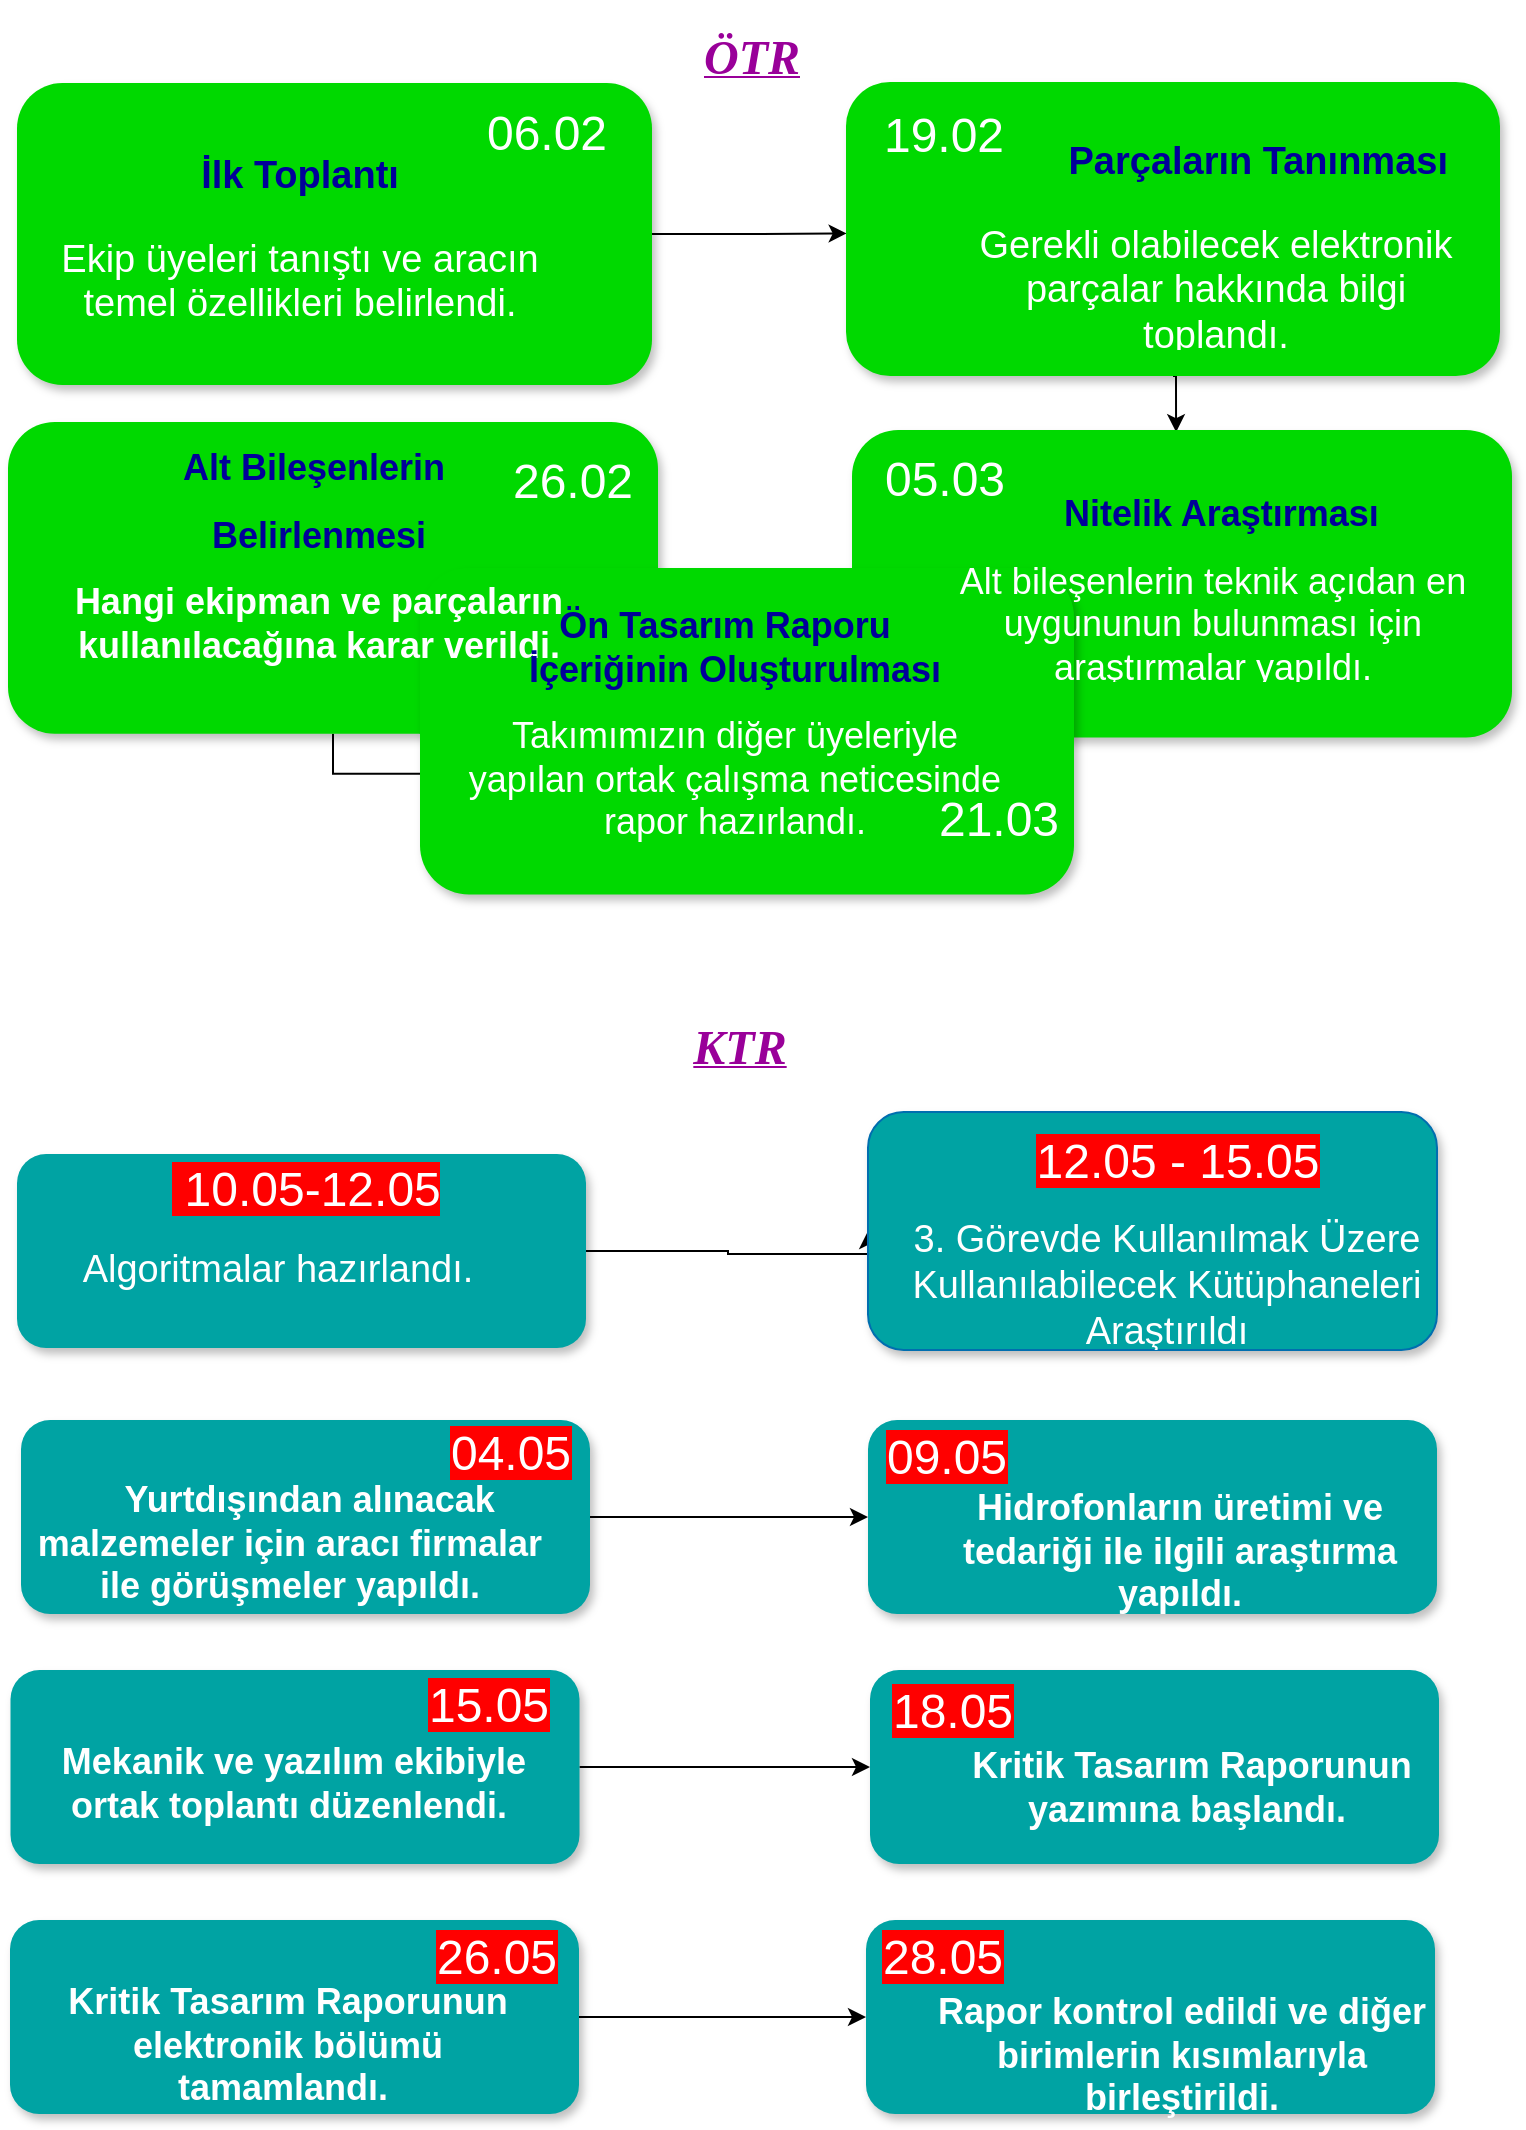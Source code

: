 <mxfile version="14.7.6" type="github">
  <diagram name="Page-1" id="fbcf5db9-b524-4cd4-e4f3-379dc89c3999">
    <mxGraphModel dx="2650" dy="807" grid="0" gridSize="10" guides="0" tooltips="1" connect="1" arrows="1" fold="1" page="1" pageScale="1" pageWidth="850" pageHeight="1100" background="none" math="0" shadow="0">
      <root>
        <mxCell id="0" />
        <mxCell id="1" parent="0" />
        <mxCell id="T_IrZNJ4jwdqQeyAai1--99" style="edgeStyle=orthogonalEdgeStyle;rounded=0;orthogonalLoop=1;jettySize=auto;html=1;exitX=1;exitY=0.5;exitDx=0;exitDy=0;entryX=0.001;entryY=0.515;entryDx=0;entryDy=0;entryPerimeter=0;fontSize=9;fontColor=#FFFFFF;" parent="1" source="T_IrZNJ4jwdqQeyAai1--28" target="T_IrZNJ4jwdqQeyAai1--38" edge="1">
          <mxGeometry relative="1" as="geometry" />
        </mxCell>
        <mxCell id="T_IrZNJ4jwdqQeyAai1--28" value="" style="rounded=1;whiteSpace=wrap;html=1;strokeColor=none;strokeWidth=1;fontSize=13;fontColor=#FFFFFF;align=center;gradientColor=none;gradientDirection=east;verticalAlign=top;shadow=1;fillColor=#00D900;" parent="1" vertex="1">
          <mxGeometry x="-779.5" y="45.5" width="317.5" height="151" as="geometry" />
        </mxCell>
        <mxCell id="T_IrZNJ4jwdqQeyAai1--29" value="&lt;font style=&quot;font-size: 24px&quot;&gt;06.02&lt;/font&gt;" style="text;html=1;strokeColor=none;fillColor=none;align=center;verticalAlign=middle;whiteSpace=wrap;fontSize=30;fontColor=#FFFFFF;" parent="1" vertex="1">
          <mxGeometry x="-540" y="44" width="51" height="47" as="geometry" />
        </mxCell>
        <mxCell id="T_IrZNJ4jwdqQeyAai1--33" value="&lt;h1 style=&quot;font-size: 19px&quot;&gt;&lt;font color=&quot;#000099&quot; style=&quot;font-size: 19px&quot;&gt;İlk Toplantı&lt;/font&gt;&lt;/h1&gt;&lt;p style=&quot;font-size: 19px&quot;&gt;&lt;font style=&quot;font-size: 19px&quot;&gt;Ekip üyeleri tanıştı ve aracın temel özellikleri belirlendi.&lt;/font&gt;&lt;/p&gt;" style="text;html=1;spacing=5;spacingTop=-20;whiteSpace=wrap;overflow=hidden;strokeColor=none;strokeWidth=4;fillColor=none;gradientColor=#007FFF;fontSize=9;fontColor=#FFFFFF;align=center;" parent="1" vertex="1">
          <mxGeometry x="-765" y="78" width="254" height="101" as="geometry" />
        </mxCell>
        <mxCell id="T_IrZNJ4jwdqQeyAai1--105" style="edgeStyle=orthogonalEdgeStyle;rounded=0;orthogonalLoop=1;jettySize=auto;html=1;exitX=0.5;exitY=1;exitDx=0;exitDy=0;entryX=0.491;entryY=0.007;entryDx=0;entryDy=0;entryPerimeter=0;fontSize=9;fontColor=#FFFFFF;" parent="1" source="T_IrZNJ4jwdqQeyAai1--38" target="T_IrZNJ4jwdqQeyAai1--39" edge="1">
          <mxGeometry relative="1" as="geometry" />
        </mxCell>
        <mxCell id="T_IrZNJ4jwdqQeyAai1--38" value="" style="rounded=1;whiteSpace=wrap;html=1;strokeColor=none;strokeWidth=1;fontSize=13;fontColor=#FFFFFF;align=center;gradientColor=none;gradientDirection=east;verticalAlign=top;shadow=1;fillColor=#00D900;" parent="1" vertex="1">
          <mxGeometry x="-365" y="45" width="327" height="147" as="geometry" />
        </mxCell>
        <mxCell id="T_IrZNJ4jwdqQeyAai1--107" style="edgeStyle=orthogonalEdgeStyle;rounded=0;orthogonalLoop=1;jettySize=auto;html=1;exitX=0;exitY=0.5;exitDx=0;exitDy=0;entryX=1.006;entryY=0.52;entryDx=0;entryDy=0;entryPerimeter=0;fontSize=9;fontColor=#FFFFFF;" parent="1" source="T_IrZNJ4jwdqQeyAai1--39" target="T_IrZNJ4jwdqQeyAai1--40" edge="1">
          <mxGeometry relative="1" as="geometry" />
        </mxCell>
        <mxCell id="T_IrZNJ4jwdqQeyAai1--39" value="" style="rounded=1;whiteSpace=wrap;html=1;strokeColor=none;strokeWidth=1;fontSize=13;fontColor=#FFFFFF;align=center;gradientColor=none;gradientDirection=east;verticalAlign=top;shadow=1;fillColor=#00D900;" parent="1" vertex="1">
          <mxGeometry x="-362" y="219" width="330" height="153.75" as="geometry" />
        </mxCell>
        <mxCell id="T_IrZNJ4jwdqQeyAai1--110" style="edgeStyle=orthogonalEdgeStyle;rounded=0;orthogonalLoop=1;jettySize=auto;html=1;exitX=0.5;exitY=1;exitDx=0;exitDy=0;entryX=-0.003;entryY=0.504;entryDx=0;entryDy=0;entryPerimeter=0;fontSize=9;fontColor=#FFFFFF;" parent="1" source="T_IrZNJ4jwdqQeyAai1--40" target="T_IrZNJ4jwdqQeyAai1--47" edge="1">
          <mxGeometry relative="1" as="geometry" />
        </mxCell>
        <mxCell id="T_IrZNJ4jwdqQeyAai1--40" value="" style="rounded=1;whiteSpace=wrap;html=1;strokeColor=none;strokeWidth=1;fontSize=13;fontColor=#FFFFFF;align=center;gradientColor=none;gradientDirection=east;verticalAlign=top;shadow=1;fillColor=#00D900;" parent="1" vertex="1">
          <mxGeometry x="-784" y="215" width="325" height="155.88" as="geometry" />
        </mxCell>
        <mxCell id="T_IrZNJ4jwdqQeyAai1--47" value="" style="rounded=1;whiteSpace=wrap;html=1;strokeColor=none;strokeWidth=1;fontSize=13;fontColor=#FFFFFF;align=center;gradientColor=none;gradientDirection=east;verticalAlign=top;shadow=1;fillColor=#00D900;" parent="1" vertex="1">
          <mxGeometry x="-578" y="288" width="327" height="163.25" as="geometry" />
        </mxCell>
        <mxCell id="T_IrZNJ4jwdqQeyAai1--122" style="edgeStyle=orthogonalEdgeStyle;rounded=0;orthogonalLoop=1;jettySize=auto;html=1;exitX=1;exitY=0.5;exitDx=0;exitDy=0;entryX=0;entryY=0.5;entryDx=0;entryDy=0;fontSize=9;fontColor=#FFFFFF;" parent="1" source="T_IrZNJ4jwdqQeyAai1--53" target="T_IrZNJ4jwdqQeyAai1--71" edge="1">
          <mxGeometry relative="1" as="geometry">
            <Array as="points">
              <mxPoint x="-424" y="630" />
              <mxPoint x="-424" y="631" />
            </Array>
          </mxGeometry>
        </mxCell>
        <mxCell id="T_IrZNJ4jwdqQeyAai1--53" value="" style="rounded=1;whiteSpace=wrap;html=1;strokeColor=none;strokeWidth=1;fontSize=13;fontColor=#FFFFFF;align=center;gradientColor=none;gradientDirection=east;verticalAlign=top;shadow=1;fillColor=#00A3A3;" parent="1" vertex="1">
          <mxGeometry x="-779.5" y="581" width="284.5" height="97" as="geometry" />
        </mxCell>
        <mxCell id="T_IrZNJ4jwdqQeyAai1--71" value="" style="rounded=1;whiteSpace=wrap;html=1;strokeColor=#006EAF;strokeWidth=1;fontSize=13;fontColor=#ffffff;align=center;gradientDirection=east;verticalAlign=top;shadow=1;fillColor=#00A3A3;" parent="1" vertex="1">
          <mxGeometry x="-354" y="560" width="284.5" height="119" as="geometry" />
        </mxCell>
        <mxCell id="T_IrZNJ4jwdqQeyAai1--123" style="edgeStyle=orthogonalEdgeStyle;rounded=0;orthogonalLoop=1;jettySize=auto;html=1;exitX=1;exitY=0.5;exitDx=0;exitDy=0;entryX=0;entryY=0.5;entryDx=0;entryDy=0;fontSize=9;fontColor=#FFFFFF;" parent="1" source="T_IrZNJ4jwdqQeyAai1--72" target="T_IrZNJ4jwdqQeyAai1--73" edge="1">
          <mxGeometry relative="1" as="geometry" />
        </mxCell>
        <mxCell id="T_IrZNJ4jwdqQeyAai1--72" value="" style="rounded=1;whiteSpace=wrap;html=1;strokeColor=none;strokeWidth=1;fontSize=13;fontColor=#FFFFFF;align=center;gradientColor=none;gradientDirection=east;verticalAlign=top;shadow=1;fillColor=#00A3A3;" parent="1" vertex="1">
          <mxGeometry x="-777.5" y="714" width="284.5" height="97" as="geometry" />
        </mxCell>
        <mxCell id="T_IrZNJ4jwdqQeyAai1--73" value="" style="rounded=1;whiteSpace=wrap;html=1;strokeColor=none;strokeWidth=1;fontSize=13;fontColor=#FFFFFF;align=center;gradientColor=none;gradientDirection=east;verticalAlign=top;shadow=1;fillColor=#00A3A3;" parent="1" vertex="1">
          <mxGeometry x="-354" y="714" width="284.5" height="97" as="geometry" />
        </mxCell>
        <mxCell id="T_IrZNJ4jwdqQeyAai1--124" style="edgeStyle=orthogonalEdgeStyle;rounded=0;orthogonalLoop=1;jettySize=auto;html=1;exitX=1;exitY=0.5;exitDx=0;exitDy=0;entryX=0;entryY=0.5;entryDx=0;entryDy=0;fontSize=9;fontColor=#FFFFFF;" parent="1" source="T_IrZNJ4jwdqQeyAai1--74" target="T_IrZNJ4jwdqQeyAai1--75" edge="1">
          <mxGeometry relative="1" as="geometry" />
        </mxCell>
        <mxCell id="T_IrZNJ4jwdqQeyAai1--74" value="" style="rounded=1;whiteSpace=wrap;html=1;strokeColor=none;strokeWidth=1;fontSize=13;fontColor=#FFFFFF;align=center;gradientColor=none;gradientDirection=east;verticalAlign=top;shadow=1;fillColor=#00A3A3;" parent="1" vertex="1">
          <mxGeometry x="-782.75" y="839" width="284.5" height="97" as="geometry" />
        </mxCell>
        <mxCell id="T_IrZNJ4jwdqQeyAai1--75" value="" style="rounded=1;whiteSpace=wrap;html=1;strokeColor=none;strokeWidth=1;fontSize=13;fontColor=#FFFFFF;align=center;gradientColor=none;gradientDirection=east;verticalAlign=top;shadow=1;fillColor=#00A3A3;" parent="1" vertex="1">
          <mxGeometry x="-353" y="839" width="284.5" height="97" as="geometry" />
        </mxCell>
        <mxCell id="T_IrZNJ4jwdqQeyAai1--125" style="edgeStyle=orthogonalEdgeStyle;rounded=0;orthogonalLoop=1;jettySize=auto;html=1;exitX=1;exitY=0.5;exitDx=0;exitDy=0;fontSize=9;fontColor=#FFFFFF;" parent="1" source="T_IrZNJ4jwdqQeyAai1--76" target="T_IrZNJ4jwdqQeyAai1--77" edge="1">
          <mxGeometry relative="1" as="geometry" />
        </mxCell>
        <mxCell id="T_IrZNJ4jwdqQeyAai1--76" value="" style="rounded=1;whiteSpace=wrap;html=1;strokeColor=none;strokeWidth=1;fontSize=13;fontColor=#FFFFFF;align=center;gradientColor=none;gradientDirection=east;verticalAlign=top;shadow=1;fillColor=#00A3A3;" parent="1" vertex="1">
          <mxGeometry x="-783" y="964" width="284.5" height="97" as="geometry" />
        </mxCell>
        <mxCell id="T_IrZNJ4jwdqQeyAai1--77" value="" style="rounded=1;whiteSpace=wrap;html=1;strokeColor=none;strokeWidth=1;fontSize=13;fontColor=#FFFFFF;align=center;gradientColor=none;gradientDirection=east;verticalAlign=top;shadow=1;fillColor=#00A3A3;" parent="1" vertex="1">
          <mxGeometry x="-355" y="964" width="284.5" height="97" as="geometry" />
        </mxCell>
        <mxCell id="T_IrZNJ4jwdqQeyAai1--79" value="&lt;h1 style=&quot;font-size: 19px&quot;&gt;&lt;font style=&quot;font-size: 19px&quot;&gt;&lt;font style=&quot;font-size: 19px&quot;&gt;&amp;nbsp; &amp;nbsp; &amp;nbsp; &amp;nbsp;&amp;nbsp;&lt;/font&gt;&lt;font style=&quot;font-size: 19px&quot; color=&quot;#000099&quot;&gt;Parçaların Tanınması&lt;/font&gt;&lt;/font&gt;&lt;/h1&gt;&lt;p style=&quot;font-size: 19px&quot;&gt;&lt;font style=&quot;font-size: 19px&quot;&gt;Gerekli olabilecek elektronik parçalar hakkında bilgi toplandı.&lt;/font&gt;&lt;/p&gt;" style="text;html=1;spacing=5;spacingTop=-20;whiteSpace=wrap;overflow=hidden;strokeColor=none;strokeWidth=4;fillColor=none;gradientColor=#007FFF;fontSize=9;fontColor=#FFFFFF;align=center;" parent="1" vertex="1">
          <mxGeometry x="-317" y="71" width="274" height="108" as="geometry" />
        </mxCell>
        <mxCell id="T_IrZNJ4jwdqQeyAai1--80" value="&lt;font style=&quot;font-size: 24px&quot;&gt;19.02&lt;/font&gt;" style="text;html=1;strokeColor=none;fillColor=none;align=center;verticalAlign=middle;whiteSpace=wrap;fontSize=30;fontColor=#FFFFFF;" parent="1" vertex="1">
          <mxGeometry x="-336" y="59" width="40" height="20" as="geometry" />
        </mxCell>
        <mxCell id="T_IrZNJ4jwdqQeyAai1--81" value="&lt;h1 style=&quot;text-align: left&quot;&gt;&lt;span&gt;&lt;font color=&quot;#000099&quot;&gt;&amp;nbsp; &amp;nbsp; &amp;nbsp; &amp;nbsp; &amp;nbsp; &amp;nbsp;Nitelik Araştırması&lt;/font&gt;&lt;/span&gt;&lt;/h1&gt;&lt;h1&gt;&lt;span style=&quot;font-weight: normal&quot;&gt;&lt;font style=&quot;font-size: 18px&quot;&gt;Alt bileşenlerin teknik açıdan en uygununun bulunması için araştırmalar yapıldı.&lt;/font&gt;&lt;/span&gt;&lt;br&gt;&lt;/h1&gt;" style="text;html=1;spacing=5;spacingTop=-20;whiteSpace=wrap;overflow=hidden;strokeColor=none;strokeWidth=4;fillColor=none;gradientColor=#007FFF;fontSize=9;fontColor=#FFFFFF;align=center;" parent="1" vertex="1">
          <mxGeometry x="-315" y="249" width="267" height="95.5" as="geometry" />
        </mxCell>
        <mxCell id="T_IrZNJ4jwdqQeyAai1--82" value="&lt;h1&gt;&lt;font color=&quot;#000099&quot;&gt;Alt Bileşenlerin&amp;nbsp;&lt;/font&gt;&lt;/h1&gt;&lt;h1&gt;&lt;font color=&quot;#000099&quot;&gt;Belirlenmesi&lt;/font&gt;&lt;/h1&gt;&lt;h1&gt;Hangi ekipman ve parçaların kullanılacağına karar verildi.&lt;/h1&gt;" style="text;html=1;spacing=5;spacingTop=-20;whiteSpace=wrap;overflow=hidden;strokeColor=none;strokeWidth=4;fillColor=none;gradientColor=#007FFF;fontSize=9;fontColor=#FFFFFF;align=center;" parent="1" vertex="1">
          <mxGeometry x="-780" y="226" width="303" height="122" as="geometry" />
        </mxCell>
        <mxCell id="T_IrZNJ4jwdqQeyAai1--83" value="&lt;h1&gt;&lt;span&gt;&lt;font color=&quot;#000099&quot;&gt;&amp;nbsp; &amp;nbsp; &amp;nbsp;Ön Tasarım Raporu&amp;nbsp; &amp;nbsp; &amp;nbsp; &amp;nbsp; İçeriğinin Oluşturulması&lt;/font&gt;&lt;/span&gt;&lt;/h1&gt;&lt;h1&gt;&lt;span style=&quot;font-weight: normal&quot;&gt;&lt;font style=&quot;font-size: 18px&quot;&gt;Takımımızın diğer üyeleriyle yapılan ortak çalışma neticesinde rapor hazırlandı.&lt;/font&gt;&lt;/span&gt;&lt;br&gt;&lt;/h1&gt;" style="text;html=1;spacing=5;spacingTop=-20;whiteSpace=wrap;overflow=hidden;strokeColor=none;strokeWidth=4;fillColor=none;gradientColor=#007FFF;fontSize=9;fontColor=#FFFFFF;align=center;" parent="1" vertex="1">
          <mxGeometry x="-563" y="305" width="285" height="139" as="geometry" />
        </mxCell>
        <mxCell id="T_IrZNJ4jwdqQeyAai1--84" value="&lt;font style=&quot;font-size: 24px&quot;&gt;26.02&lt;/font&gt;" style="text;html=1;strokeColor=none;fillColor=none;align=center;verticalAlign=middle;whiteSpace=wrap;fontSize=30;fontColor=#FFFFFF;" parent="1" vertex="1">
          <mxGeometry x="-527" y="232" width="51" height="20" as="geometry" />
        </mxCell>
        <mxCell id="T_IrZNJ4jwdqQeyAai1--85" value="&lt;font style=&quot;font-size: 24px&quot;&gt;05.03&lt;/font&gt;" style="text;html=1;strokeColor=none;fillColor=none;align=center;verticalAlign=middle;whiteSpace=wrap;fontSize=30;fontColor=#FFFFFF;" parent="1" vertex="1">
          <mxGeometry x="-341" y="231" width="51" height="20" as="geometry" />
        </mxCell>
        <mxCell id="T_IrZNJ4jwdqQeyAai1--86" value="&lt;font style=&quot;font-size: 24px&quot;&gt;21.03&lt;/font&gt;" style="text;html=1;strokeColor=none;fillColor=none;align=center;verticalAlign=middle;whiteSpace=wrap;fontSize=30;fontColor=#FFFFFF;" parent="1" vertex="1">
          <mxGeometry x="-314" y="401" width="51" height="20" as="geometry" />
        </mxCell>
        <mxCell id="T_IrZNJ4jwdqQeyAai1--88" value="&lt;h1&gt;&lt;br&gt;&lt;/h1&gt;&lt;p&gt;&lt;font style=&quot;font-size: 19px&quot;&gt;Algoritmalar hazırlandı.&lt;/font&gt;&lt;/p&gt;" style="text;html=1;spacing=5;spacingTop=-20;whiteSpace=wrap;overflow=hidden;strokeColor=none;strokeWidth=4;fillColor=none;gradientColor=#007FFF;fontSize=9;fontColor=#FFFFFF;align=center;" parent="1" vertex="1">
          <mxGeometry x="-768" y="592" width="238" height="89" as="geometry" />
        </mxCell>
        <mxCell id="T_IrZNJ4jwdqQeyAai1--89" value="&lt;h1&gt;&lt;span style=&quot;font-weight: normal&quot; id=&quot;docs-internal-guid-69f480a2-7fff-5375-9621-f96be8b92b30&quot;&gt;&lt;span style=&quot;background-color: transparent ; vertical-align: baseline&quot;&gt;&lt;font style=&quot;font-size: 19px&quot;&gt;3. Görevde Kullanılmak Üzere Kullanılabilecek Kütüphaneleri Araştırıldı &lt;/font&gt;&lt;/span&gt;&lt;/span&gt;&lt;br&gt;&lt;/h1&gt;" style="text;html=1;spacing=5;spacingTop=-20;whiteSpace=wrap;overflow=hidden;strokeColor=none;strokeWidth=4;fillColor=none;gradientColor=#007FFF;fontSize=9;fontColor=#FFFFFF;align=center;" parent="1" vertex="1">
          <mxGeometry x="-337" y="611" width="265" height="68" as="geometry" />
        </mxCell>
        <mxCell id="T_IrZNJ4jwdqQeyAai1--90" value="&lt;h1&gt;&amp;nbsp; &amp;nbsp; Yurtdışından alınacak malzemeler için aracı firmalar ile görüşmeler yapıldı.&lt;/h1&gt;" style="text;html=1;spacing=5;spacingTop=-20;whiteSpace=wrap;overflow=hidden;strokeColor=none;strokeWidth=4;fillColor=none;gradientColor=#007FFF;fontSize=9;fontColor=#FFFFFF;align=center;" parent="1" vertex="1">
          <mxGeometry x="-784" y="742" width="282" height="67" as="geometry" />
        </mxCell>
        <mxCell id="T_IrZNJ4jwdqQeyAai1--91" value="&lt;h1&gt;Hidrofonların üretimi ve tedariği ile ilgili araştırma yapıldı.&lt;/h1&gt;" style="text;html=1;spacing=5;spacingTop=-20;whiteSpace=wrap;overflow=hidden;strokeColor=none;strokeWidth=4;fillColor=none;gradientColor=#007FFF;fontSize=9;fontColor=#FFFFFF;align=center;" parent="1" vertex="1">
          <mxGeometry x="-329" y="746" width="262" height="70" as="geometry" />
        </mxCell>
        <mxCell id="T_IrZNJ4jwdqQeyAai1--92" value="&lt;h1&gt;Mekanik ve yazılım ekibiyle ortak toplantı düzenlendi.&amp;nbsp;&lt;/h1&gt;" style="text;html=1;spacing=5;spacingTop=-20;whiteSpace=wrap;overflow=hidden;strokeColor=none;strokeWidth=4;fillColor=none;gradientColor=#007FFF;fontSize=9;fontColor=#FFFFFF;align=center;" parent="1" vertex="1">
          <mxGeometry x="-772" y="873" width="262" height="52" as="geometry" />
        </mxCell>
        <mxCell id="T_IrZNJ4jwdqQeyAai1--93" value="&lt;h1&gt;Kritik Tasarım Raporunun yazımına başlandı.&amp;nbsp;&lt;/h1&gt;" style="text;html=1;spacing=5;spacingTop=-20;whiteSpace=wrap;overflow=hidden;strokeColor=none;strokeWidth=4;fillColor=none;gradientColor=#007FFF;fontSize=9;fontColor=#FFFFFF;align=center;" parent="1" vertex="1">
          <mxGeometry x="-323" y="875" width="262" height="66.5" as="geometry" />
        </mxCell>
        <mxCell id="T_IrZNJ4jwdqQeyAai1--111" value="&lt;h1&gt;Kritik Tasarım Raporunun elektronik bölümü tamamlandı.&amp;nbsp;&lt;/h1&gt;" style="text;html=1;spacing=5;spacingTop=-20;whiteSpace=wrap;overflow=hidden;strokeColor=none;strokeWidth=4;fillColor=none;gradientColor=#007FFF;fontSize=9;fontColor=#FFFFFF;align=center;" parent="1" vertex="1">
          <mxGeometry x="-775" y="993" width="262" height="66.5" as="geometry" />
        </mxCell>
        <mxCell id="T_IrZNJ4jwdqQeyAai1--112" value="&lt;h1&gt;Rapor kontrol edildi ve diğer birimlerin kısımlarıyla birleştirildi.&lt;/h1&gt;" style="text;html=1;spacing=5;spacingTop=-20;whiteSpace=wrap;overflow=hidden;strokeColor=none;strokeWidth=4;fillColor=none;gradientColor=#007FFF;fontSize=9;fontColor=#FFFFFF;align=center;" parent="1" vertex="1">
          <mxGeometry x="-328" y="998" width="262" height="66.5" as="geometry" />
        </mxCell>
        <mxCell id="T_IrZNJ4jwdqQeyAai1--113" value="&lt;span style=&quot;font-size: 24px ; background-color: rgb(255 , 0 , 0)&quot;&gt;&amp;nbsp;10.05-12.05&lt;/span&gt;" style="text;html=1;strokeColor=none;fillColor=none;align=center;verticalAlign=middle;whiteSpace=wrap;fontSize=30;fontColor=#FFFFFF;" parent="1" vertex="1">
          <mxGeometry x="-763" y="589" width="256" height="14" as="geometry" />
        </mxCell>
        <mxCell id="T_IrZNJ4jwdqQeyAai1--114" value="&lt;font style=&quot;font-size: 24px ; background-color: rgb(255 , 0 , 0)&quot;&gt;12.05 - 15.05&lt;/font&gt;" style="text;html=1;strokeColor=none;fillColor=none;align=center;verticalAlign=middle;whiteSpace=wrap;fontSize=30;fontColor=#FFFFFF;" parent="1" vertex="1">
          <mxGeometry x="-282" y="575" width="166" height="14" as="geometry" />
        </mxCell>
        <mxCell id="T_IrZNJ4jwdqQeyAai1--115" value="&lt;font style=&quot;font-size: 24px ; background-color: rgb(255 , 0 , 0)&quot;&gt;04.05&lt;/font&gt;" style="text;html=1;strokeColor=none;fillColor=none;align=center;verticalAlign=middle;whiteSpace=wrap;fontSize=30;fontColor=#FFFFFF;" parent="1" vertex="1">
          <mxGeometry x="-563" y="721" width="61" height="14" as="geometry" />
        </mxCell>
        <mxCell id="T_IrZNJ4jwdqQeyAai1--117" value="&lt;font style=&quot;font-size: 24px ; background-color: rgb(255 , 0 , 0)&quot;&gt;09.05&lt;/font&gt;" style="text;html=1;strokeColor=none;fillColor=none;align=center;verticalAlign=middle;whiteSpace=wrap;fontSize=30;fontColor=#FFFFFF;" parent="1" vertex="1">
          <mxGeometry x="-347" y="723" width="65" height="14" as="geometry" />
        </mxCell>
        <mxCell id="T_IrZNJ4jwdqQeyAai1--118" value="&lt;font style=&quot;font-size: 24px ; background-color: rgb(255 , 0 , 0)&quot;&gt;15.05&lt;/font&gt;" style="text;html=1;strokeColor=none;fillColor=none;align=center;verticalAlign=middle;whiteSpace=wrap;fontSize=30;fontColor=#FFFFFF;" parent="1" vertex="1">
          <mxGeometry x="-576" y="847" width="65" height="14" as="geometry" />
        </mxCell>
        <mxCell id="T_IrZNJ4jwdqQeyAai1--119" value="&lt;font style=&quot;font-size: 24px ; background-color: rgb(255 , 0 , 0)&quot;&gt;18.05&lt;/font&gt;" style="text;html=1;strokeColor=none;fillColor=none;align=center;verticalAlign=middle;whiteSpace=wrap;fontSize=30;fontColor=#FFFFFF;" parent="1" vertex="1">
          <mxGeometry x="-344" y="851" width="65" height="11" as="geometry" />
        </mxCell>
        <mxCell id="T_IrZNJ4jwdqQeyAai1--120" value="&lt;font style=&quot;font-size: 24px ; background-color: rgb(255 , 0 , 0)&quot;&gt;26.05&lt;/font&gt;" style="text;html=1;strokeColor=none;fillColor=none;align=center;verticalAlign=middle;whiteSpace=wrap;fontSize=30;fontColor=#FFFFFF;" parent="1" vertex="1">
          <mxGeometry x="-572" y="973" width="65" height="14" as="geometry" />
        </mxCell>
        <mxCell id="T_IrZNJ4jwdqQeyAai1--121" value="&lt;font style=&quot;font-size: 24px ; background-color: rgb(255 , 0 , 0)&quot;&gt;28.05&lt;/font&gt;" style="text;html=1;strokeColor=none;fillColor=none;align=center;verticalAlign=middle;whiteSpace=wrap;fontSize=30;fontColor=#FFFFFF;" parent="1" vertex="1">
          <mxGeometry x="-349" y="972" width="65" height="15" as="geometry" />
        </mxCell>
        <mxCell id="3U12tYTTT9dIZOdPUpQE-2" value="&lt;h3&gt;&lt;font face=&quot;Times New Roman&quot; color=&quot;#990099&quot; size=&quot;1&quot;&gt;&lt;b&gt;&lt;u&gt;&lt;i style=&quot;font-size: 24px&quot;&gt;ÖTR&lt;/i&gt;&lt;/u&gt;&lt;/b&gt;&lt;/font&gt;&lt;/h3&gt;" style="text;html=1;strokeColor=none;fillColor=none;align=center;verticalAlign=middle;whiteSpace=wrap;rounded=0;" parent="1" vertex="1">
          <mxGeometry x="-489" y="10" width="154" height="45" as="geometry" />
        </mxCell>
        <mxCell id="3U12tYTTT9dIZOdPUpQE-4" value="&lt;h1&gt;&lt;font face=&quot;Times New Roman&quot; color=&quot;#990099&quot; size=&quot;1&quot;&gt;&lt;b&gt;&lt;u&gt;&lt;i style=&quot;font-size: 24px&quot;&gt;KTR&lt;/i&gt;&lt;/u&gt;&lt;/b&gt;&lt;/font&gt;&lt;/h1&gt;" style="text;html=1;strokeColor=none;fillColor=none;align=center;verticalAlign=middle;whiteSpace=wrap;rounded=0;" parent="1" vertex="1">
          <mxGeometry x="-495" y="505" width="154" height="45" as="geometry" />
        </mxCell>
      </root>
    </mxGraphModel>
  </diagram>
</mxfile>
